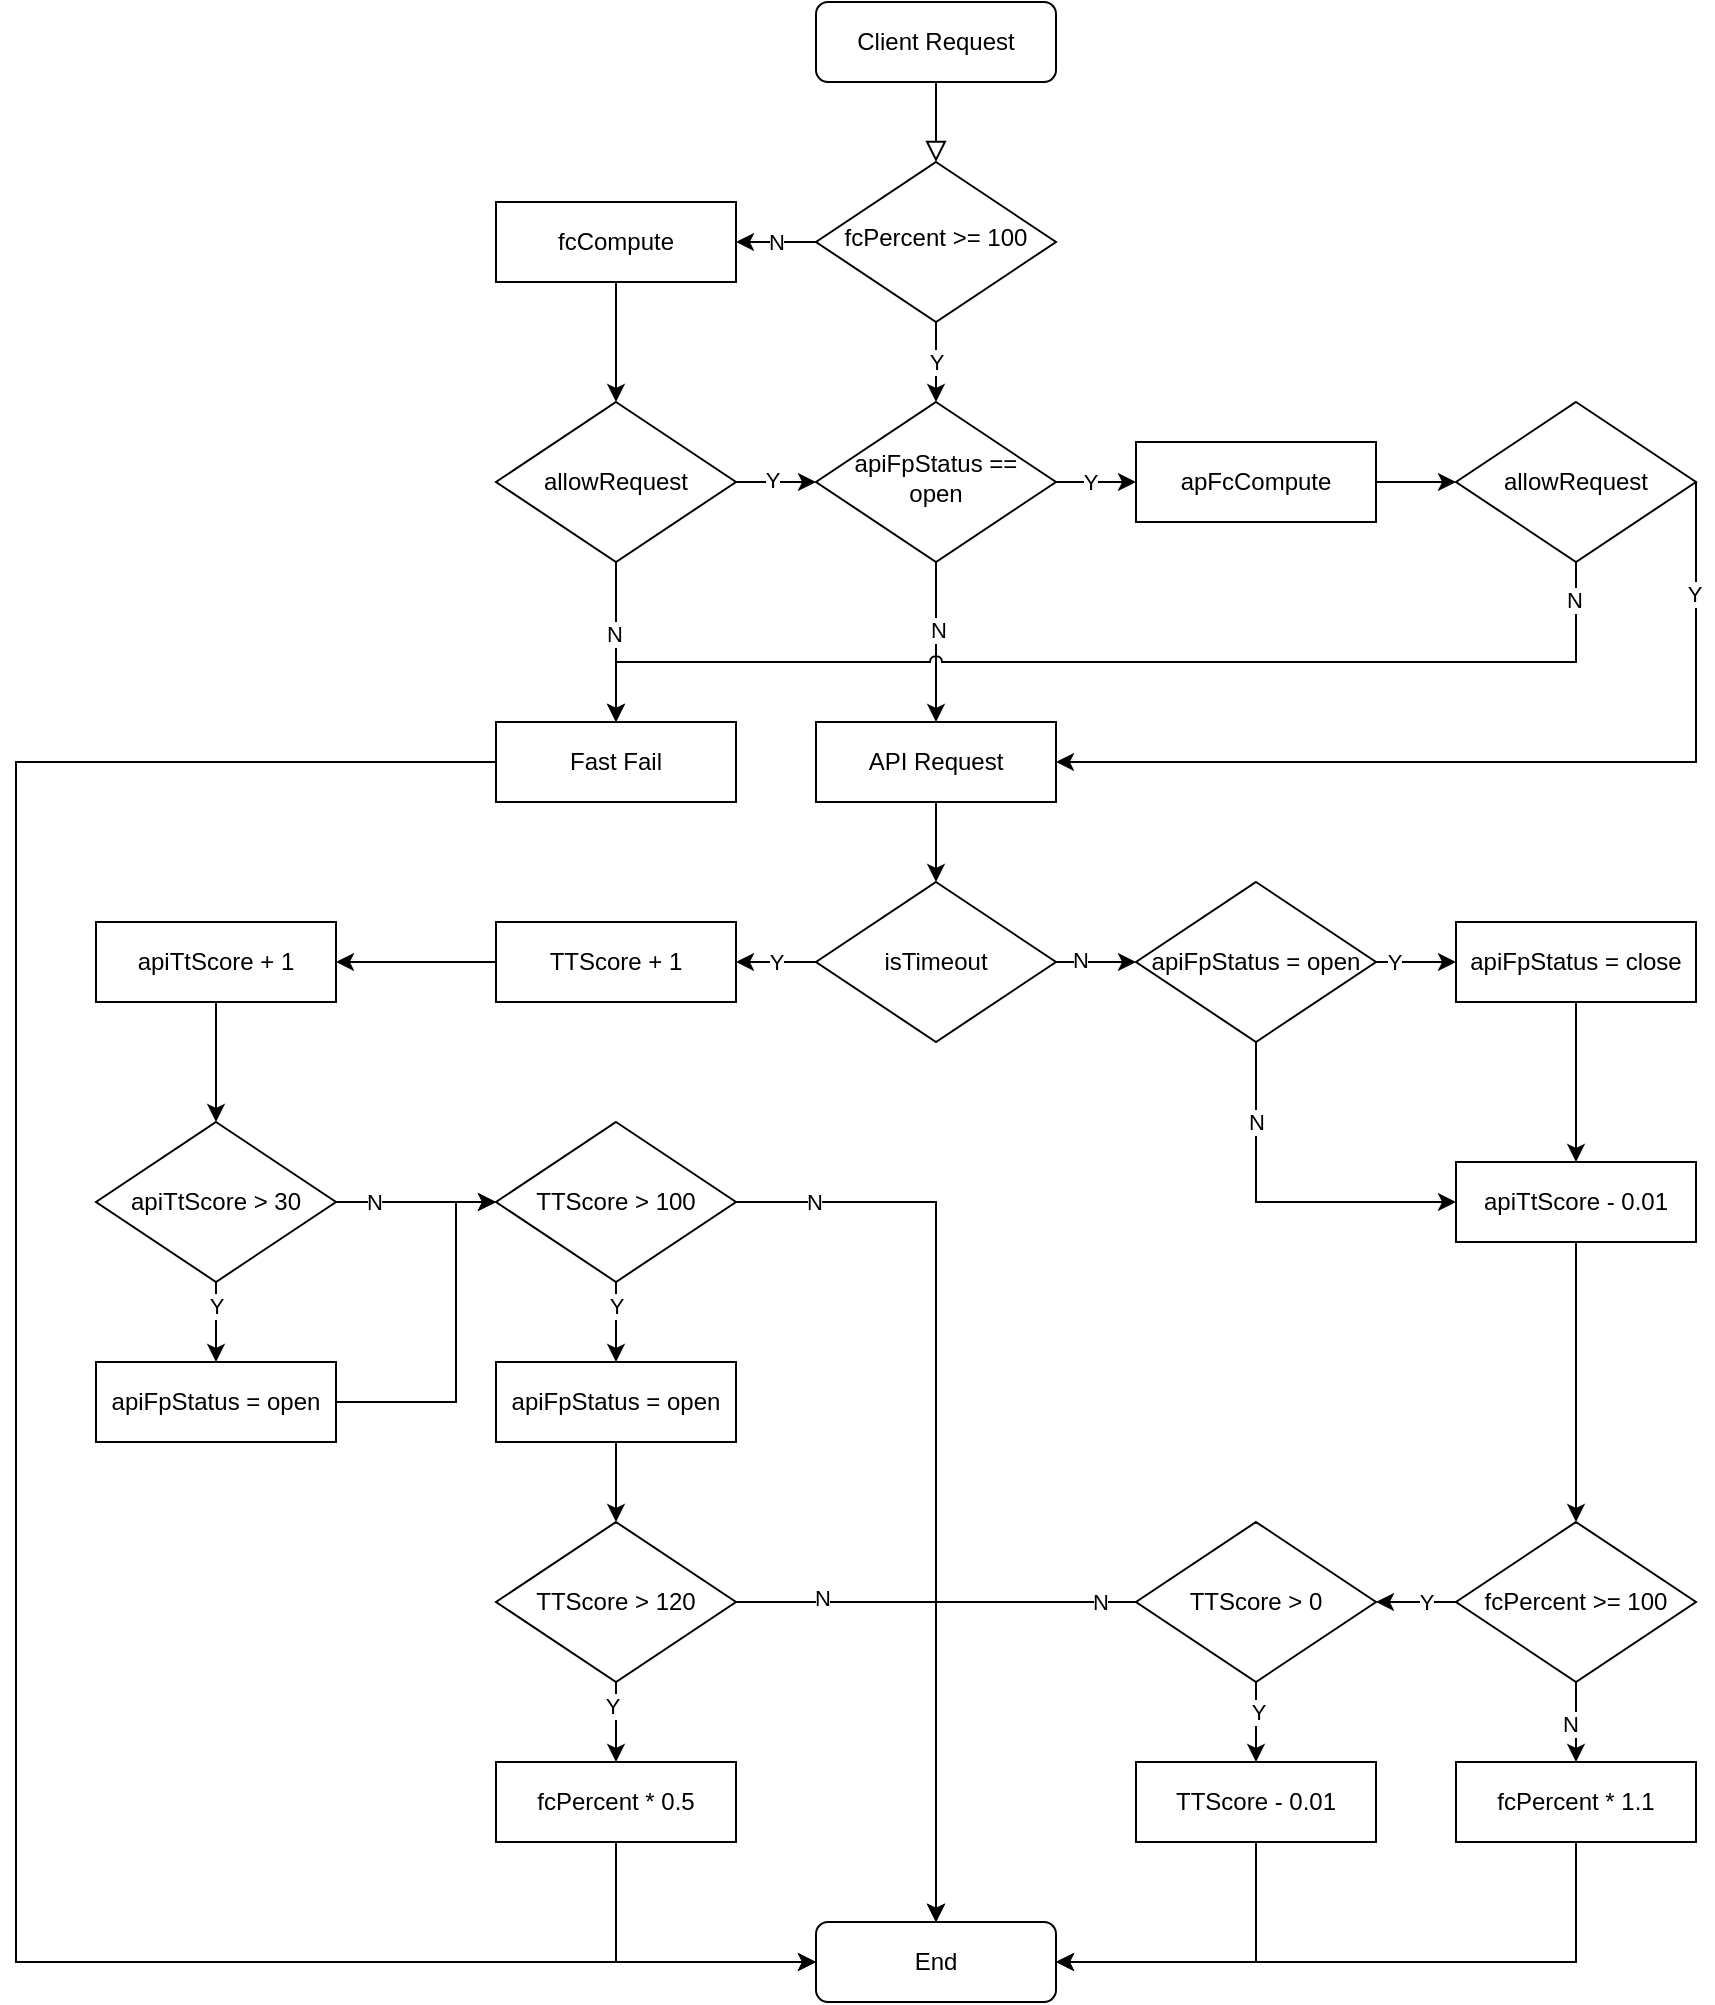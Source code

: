 <mxfile version="13.9.9" type="github">
  <diagram id="C5RBs43oDa-KdzZeNtuy" name="Page-1">
    <mxGraphModel dx="2013" dy="730" grid="1" gridSize="10" guides="1" tooltips="1" connect="1" arrows="1" fold="1" page="1" pageScale="1" pageWidth="827" pageHeight="1169" math="0" shadow="0">
      <root>
        <mxCell id="WIyWlLk6GJQsqaUBKTNV-0" />
        <mxCell id="WIyWlLk6GJQsqaUBKTNV-1" parent="WIyWlLk6GJQsqaUBKTNV-0" />
        <mxCell id="WIyWlLk6GJQsqaUBKTNV-2" value="" style="rounded=0;html=1;jettySize=auto;orthogonalLoop=1;fontSize=11;endArrow=block;endFill=0;endSize=8;strokeWidth=1;shadow=0;labelBackgroundColor=none;edgeStyle=orthogonalEdgeStyle;" parent="WIyWlLk6GJQsqaUBKTNV-1" source="WIyWlLk6GJQsqaUBKTNV-3" target="WIyWlLk6GJQsqaUBKTNV-6" edge="1">
          <mxGeometry relative="1" as="geometry" />
        </mxCell>
        <mxCell id="WIyWlLk6GJQsqaUBKTNV-3" value="Client Request" style="rounded=1;whiteSpace=wrap;html=1;fontSize=12;glass=0;strokeWidth=1;shadow=0;" parent="WIyWlLk6GJQsqaUBKTNV-1" vertex="1">
          <mxGeometry x="240" y="40" width="120" height="40" as="geometry" />
        </mxCell>
        <mxCell id="Vs3bbwnLYGWWkS4Y2I-G-81" value="Y" style="edgeStyle=orthogonalEdgeStyle;rounded=0;orthogonalLoop=1;jettySize=auto;html=1;" edge="1" parent="WIyWlLk6GJQsqaUBKTNV-1" source="WIyWlLk6GJQsqaUBKTNV-6" target="Vs3bbwnLYGWWkS4Y2I-G-80">
          <mxGeometry relative="1" as="geometry" />
        </mxCell>
        <mxCell id="Vs3bbwnLYGWWkS4Y2I-G-82" value="N" style="edgeStyle=orthogonalEdgeStyle;rounded=0;orthogonalLoop=1;jettySize=auto;html=1;" edge="1" parent="WIyWlLk6GJQsqaUBKTNV-1" source="WIyWlLk6GJQsqaUBKTNV-6" target="Vs3bbwnLYGWWkS4Y2I-G-5">
          <mxGeometry relative="1" as="geometry" />
        </mxCell>
        <mxCell id="WIyWlLk6GJQsqaUBKTNV-6" value="fcPercent &amp;gt;= 100" style="rhombus;whiteSpace=wrap;html=1;shadow=0;fontFamily=Helvetica;fontSize=12;align=center;strokeWidth=1;spacing=6;spacingTop=-4;" parent="WIyWlLk6GJQsqaUBKTNV-1" vertex="1">
          <mxGeometry x="240" y="120" width="120" height="80" as="geometry" />
        </mxCell>
        <mxCell id="Vs3bbwnLYGWWkS4Y2I-G-29" value="" style="edgeStyle=orthogonalEdgeStyle;rounded=0;orthogonalLoop=1;jettySize=auto;html=1;" edge="1" parent="WIyWlLk6GJQsqaUBKTNV-1" source="WIyWlLk6GJQsqaUBKTNV-11" target="Vs3bbwnLYGWWkS4Y2I-G-28">
          <mxGeometry relative="1" as="geometry" />
        </mxCell>
        <mxCell id="WIyWlLk6GJQsqaUBKTNV-11" value="API Request" style="rounded=0;whiteSpace=wrap;html=1;fontSize=12;glass=0;strokeWidth=1;shadow=0;" parent="WIyWlLk6GJQsqaUBKTNV-1" vertex="1">
          <mxGeometry x="240" y="400" width="120" height="40" as="geometry" />
        </mxCell>
        <mxCell id="Vs3bbwnLYGWWkS4Y2I-G-83" value="" style="edgeStyle=orthogonalEdgeStyle;rounded=0;orthogonalLoop=1;jettySize=auto;html=1;" edge="1" parent="WIyWlLk6GJQsqaUBKTNV-1" source="Vs3bbwnLYGWWkS4Y2I-G-5" target="Vs3bbwnLYGWWkS4Y2I-G-9">
          <mxGeometry relative="1" as="geometry" />
        </mxCell>
        <mxCell id="Vs3bbwnLYGWWkS4Y2I-G-89" value="" style="edgeStyle=orthogonalEdgeStyle;rounded=0;orthogonalLoop=1;jettySize=auto;html=1;entryX=0;entryY=0.5;entryDx=0;entryDy=0;exitX=0;exitY=0.5;exitDx=0;exitDy=0;" edge="1" parent="WIyWlLk6GJQsqaUBKTNV-1" source="Vs3bbwnLYGWWkS4Y2I-G-111" target="Vs3bbwnLYGWWkS4Y2I-G-34">
          <mxGeometry relative="1" as="geometry">
            <mxPoint y="530" as="targetPoint" />
            <Array as="points">
              <mxPoint x="-160" y="420" />
              <mxPoint x="-160" y="1020" />
            </Array>
          </mxGeometry>
        </mxCell>
        <mxCell id="Vs3bbwnLYGWWkS4Y2I-G-5" value="fcCompute" style="rounded=0;whiteSpace=wrap;html=1;fontSize=12;glass=0;strokeWidth=1;shadow=0;" vertex="1" parent="WIyWlLk6GJQsqaUBKTNV-1">
          <mxGeometry x="80" y="140" width="120" height="40" as="geometry" />
        </mxCell>
        <mxCell id="Vs3bbwnLYGWWkS4Y2I-G-84" value="" style="edgeStyle=orthogonalEdgeStyle;rounded=0;orthogonalLoop=1;jettySize=auto;html=1;" edge="1" parent="WIyWlLk6GJQsqaUBKTNV-1" source="Vs3bbwnLYGWWkS4Y2I-G-9" target="Vs3bbwnLYGWWkS4Y2I-G-80">
          <mxGeometry relative="1" as="geometry" />
        </mxCell>
        <mxCell id="Vs3bbwnLYGWWkS4Y2I-G-85" value="Y" style="edgeLabel;html=1;align=center;verticalAlign=middle;resizable=0;points=[];" vertex="1" connectable="0" parent="Vs3bbwnLYGWWkS4Y2I-G-84">
          <mxGeometry x="-0.108" y="1" relative="1" as="geometry">
            <mxPoint as="offset" />
          </mxGeometry>
        </mxCell>
        <mxCell id="Vs3bbwnLYGWWkS4Y2I-G-112" value="" style="edgeStyle=orthogonalEdgeStyle;rounded=0;orthogonalLoop=1;jettySize=auto;html=1;" edge="1" parent="WIyWlLk6GJQsqaUBKTNV-1" source="Vs3bbwnLYGWWkS4Y2I-G-9" target="Vs3bbwnLYGWWkS4Y2I-G-111">
          <mxGeometry relative="1" as="geometry" />
        </mxCell>
        <mxCell id="Vs3bbwnLYGWWkS4Y2I-G-113" value="N" style="edgeLabel;html=1;align=center;verticalAlign=middle;resizable=0;points=[];" vertex="1" connectable="0" parent="Vs3bbwnLYGWWkS4Y2I-G-112">
          <mxGeometry x="-0.104" y="-1" relative="1" as="geometry">
            <mxPoint as="offset" />
          </mxGeometry>
        </mxCell>
        <mxCell id="Vs3bbwnLYGWWkS4Y2I-G-9" value="allowRequest" style="rhombus;whiteSpace=wrap;html=1;" vertex="1" parent="WIyWlLk6GJQsqaUBKTNV-1">
          <mxGeometry x="80" y="240" width="120" height="80" as="geometry" />
        </mxCell>
        <mxCell id="Vs3bbwnLYGWWkS4Y2I-G-31" value="Y" style="edgeStyle=orthogonalEdgeStyle;rounded=0;orthogonalLoop=1;jettySize=auto;html=1;" edge="1" parent="WIyWlLk6GJQsqaUBKTNV-1" source="Vs3bbwnLYGWWkS4Y2I-G-28" target="Vs3bbwnLYGWWkS4Y2I-G-30">
          <mxGeometry relative="1" as="geometry" />
        </mxCell>
        <mxCell id="Vs3bbwnLYGWWkS4Y2I-G-67" value="" style="edgeStyle=orthogonalEdgeStyle;rounded=0;orthogonalLoop=1;jettySize=auto;html=1;exitX=0.5;exitY=1;exitDx=0;exitDy=0;entryX=0;entryY=0.5;entryDx=0;entryDy=0;" edge="1" parent="WIyWlLk6GJQsqaUBKTNV-1" source="Vs3bbwnLYGWWkS4Y2I-G-90" target="Vs3bbwnLYGWWkS4Y2I-G-140">
          <mxGeometry relative="1" as="geometry">
            <Array as="points">
              <mxPoint x="460" y="640" />
            </Array>
          </mxGeometry>
        </mxCell>
        <mxCell id="Vs3bbwnLYGWWkS4Y2I-G-141" value="N" style="edgeLabel;html=1;align=center;verticalAlign=middle;resizable=0;points=[];" vertex="1" connectable="0" parent="Vs3bbwnLYGWWkS4Y2I-G-67">
          <mxGeometry x="-0.56" relative="1" as="geometry">
            <mxPoint as="offset" />
          </mxGeometry>
        </mxCell>
        <mxCell id="Vs3bbwnLYGWWkS4Y2I-G-91" value="" style="edgeStyle=orthogonalEdgeStyle;rounded=0;orthogonalLoop=1;jettySize=auto;html=1;" edge="1" parent="WIyWlLk6GJQsqaUBKTNV-1" source="Vs3bbwnLYGWWkS4Y2I-G-28" target="Vs3bbwnLYGWWkS4Y2I-G-90">
          <mxGeometry relative="1" as="geometry" />
        </mxCell>
        <mxCell id="Vs3bbwnLYGWWkS4Y2I-G-92" value="N" style="edgeLabel;html=1;align=center;verticalAlign=middle;resizable=0;points=[];" vertex="1" connectable="0" parent="Vs3bbwnLYGWWkS4Y2I-G-91">
          <mxGeometry x="-0.417" y="1" relative="1" as="geometry">
            <mxPoint as="offset" />
          </mxGeometry>
        </mxCell>
        <mxCell id="Vs3bbwnLYGWWkS4Y2I-G-28" value="isTimeout" style="rhombus;whiteSpace=wrap;html=1;" vertex="1" parent="WIyWlLk6GJQsqaUBKTNV-1">
          <mxGeometry x="240" y="480" width="120" height="80" as="geometry" />
        </mxCell>
        <mxCell id="Vs3bbwnLYGWWkS4Y2I-G-139" value="" style="edgeStyle=orthogonalEdgeStyle;rounded=0;jumpStyle=arc;orthogonalLoop=1;jettySize=auto;html=1;" edge="1" parent="WIyWlLk6GJQsqaUBKTNV-1" source="Vs3bbwnLYGWWkS4Y2I-G-30" target="Vs3bbwnLYGWWkS4Y2I-G-130">
          <mxGeometry relative="1" as="geometry" />
        </mxCell>
        <mxCell id="Vs3bbwnLYGWWkS4Y2I-G-30" value="TTScore + 1" style="rounded=0;whiteSpace=wrap;html=1;fontSize=12;glass=0;strokeWidth=1;shadow=0;" vertex="1" parent="WIyWlLk6GJQsqaUBKTNV-1">
          <mxGeometry x="80" y="500" width="120" height="40" as="geometry" />
        </mxCell>
        <mxCell id="Vs3bbwnLYGWWkS4Y2I-G-34" value="End" style="rounded=1;whiteSpace=wrap;html=1;fontSize=12;glass=0;strokeWidth=1;shadow=0;" vertex="1" parent="WIyWlLk6GJQsqaUBKTNV-1">
          <mxGeometry x="240" y="1000" width="120" height="40" as="geometry" />
        </mxCell>
        <mxCell id="Vs3bbwnLYGWWkS4Y2I-G-42" value="" style="edgeStyle=orthogonalEdgeStyle;rounded=0;orthogonalLoop=1;jettySize=auto;html=1;" edge="1" parent="WIyWlLk6GJQsqaUBKTNV-1" source="Vs3bbwnLYGWWkS4Y2I-G-39" target="Vs3bbwnLYGWWkS4Y2I-G-41">
          <mxGeometry relative="1" as="geometry" />
        </mxCell>
        <mxCell id="Vs3bbwnLYGWWkS4Y2I-G-46" value="Y" style="edgeLabel;html=1;align=center;verticalAlign=middle;resizable=0;points=[];" vertex="1" connectable="0" parent="Vs3bbwnLYGWWkS4Y2I-G-42">
          <mxGeometry x="-0.417" relative="1" as="geometry">
            <mxPoint as="offset" />
          </mxGeometry>
        </mxCell>
        <mxCell id="Vs3bbwnLYGWWkS4Y2I-G-44" style="edgeStyle=orthogonalEdgeStyle;rounded=0;orthogonalLoop=1;jettySize=auto;html=1;exitX=1;exitY=0.5;exitDx=0;exitDy=0;" edge="1" parent="WIyWlLk6GJQsqaUBKTNV-1" source="Vs3bbwnLYGWWkS4Y2I-G-39" target="Vs3bbwnLYGWWkS4Y2I-G-34">
          <mxGeometry relative="1" as="geometry">
            <Array as="points">
              <mxPoint x="300" y="640" />
            </Array>
          </mxGeometry>
        </mxCell>
        <mxCell id="Vs3bbwnLYGWWkS4Y2I-G-125" value="N" style="edgeLabel;html=1;align=center;verticalAlign=middle;resizable=0;points=[];" vertex="1" connectable="0" parent="Vs3bbwnLYGWWkS4Y2I-G-44">
          <mxGeometry x="-0.83" relative="1" as="geometry">
            <mxPoint as="offset" />
          </mxGeometry>
        </mxCell>
        <mxCell id="Vs3bbwnLYGWWkS4Y2I-G-39" value="TTScore &amp;gt; 100" style="rhombus;whiteSpace=wrap;html=1;" vertex="1" parent="WIyWlLk6GJQsqaUBKTNV-1">
          <mxGeometry x="80" y="600" width="120" height="80" as="geometry" />
        </mxCell>
        <mxCell id="Vs3bbwnLYGWWkS4Y2I-G-43" value="" style="edgeStyle=orthogonalEdgeStyle;rounded=0;orthogonalLoop=1;jettySize=auto;html=1;exitX=1;exitY=0.5;exitDx=0;exitDy=0;" edge="1" parent="WIyWlLk6GJQsqaUBKTNV-1" source="Vs3bbwnLYGWWkS4Y2I-G-118" target="Vs3bbwnLYGWWkS4Y2I-G-34">
          <mxGeometry relative="1" as="geometry">
            <Array as="points">
              <mxPoint x="300" y="840" />
            </Array>
          </mxGeometry>
        </mxCell>
        <mxCell id="Vs3bbwnLYGWWkS4Y2I-G-122" value="N" style="edgeLabel;html=1;align=center;verticalAlign=middle;resizable=0;points=[];" vertex="1" connectable="0" parent="Vs3bbwnLYGWWkS4Y2I-G-43">
          <mxGeometry x="-0.669" y="2" relative="1" as="geometry">
            <mxPoint as="offset" />
          </mxGeometry>
        </mxCell>
        <mxCell id="Vs3bbwnLYGWWkS4Y2I-G-120" value="" style="edgeStyle=orthogonalEdgeStyle;rounded=0;jumpStyle=arc;orthogonalLoop=1;jettySize=auto;html=1;" edge="1" parent="WIyWlLk6GJQsqaUBKTNV-1" source="Vs3bbwnLYGWWkS4Y2I-G-41" target="Vs3bbwnLYGWWkS4Y2I-G-118">
          <mxGeometry relative="1" as="geometry" />
        </mxCell>
        <mxCell id="Vs3bbwnLYGWWkS4Y2I-G-41" value="apiFpStatus = open" style="rounded=0;whiteSpace=wrap;html=1;fontSize=12;glass=0;strokeWidth=1;shadow=0;align=center;" vertex="1" parent="WIyWlLk6GJQsqaUBKTNV-1">
          <mxGeometry x="80" y="720" width="120" height="40" as="geometry" />
        </mxCell>
        <mxCell id="Vs3bbwnLYGWWkS4Y2I-G-51" value="" style="edgeStyle=orthogonalEdgeStyle;rounded=0;orthogonalLoop=1;jettySize=auto;html=1;" edge="1" parent="WIyWlLk6GJQsqaUBKTNV-1" source="Vs3bbwnLYGWWkS4Y2I-G-47" target="Vs3bbwnLYGWWkS4Y2I-G-50">
          <mxGeometry relative="1" as="geometry" />
        </mxCell>
        <mxCell id="Vs3bbwnLYGWWkS4Y2I-G-53" value="N" style="edgeLabel;html=1;align=center;verticalAlign=middle;resizable=0;points=[];" vertex="1" connectable="0" parent="Vs3bbwnLYGWWkS4Y2I-G-51">
          <mxGeometry x="0.013" y="-3" relative="1" as="geometry">
            <mxPoint as="offset" />
          </mxGeometry>
        </mxCell>
        <mxCell id="Vs3bbwnLYGWWkS4Y2I-G-61" value="" style="edgeStyle=orthogonalEdgeStyle;rounded=0;orthogonalLoop=1;jettySize=auto;html=1;" edge="1" parent="WIyWlLk6GJQsqaUBKTNV-1" source="Vs3bbwnLYGWWkS4Y2I-G-47" target="Vs3bbwnLYGWWkS4Y2I-G-60">
          <mxGeometry relative="1" as="geometry" />
        </mxCell>
        <mxCell id="Vs3bbwnLYGWWkS4Y2I-G-62" value="Y" style="edgeLabel;html=1;align=center;verticalAlign=middle;resizable=0;points=[];" vertex="1" connectable="0" parent="Vs3bbwnLYGWWkS4Y2I-G-61">
          <mxGeometry x="-0.227" relative="1" as="geometry">
            <mxPoint as="offset" />
          </mxGeometry>
        </mxCell>
        <mxCell id="Vs3bbwnLYGWWkS4Y2I-G-47" value="fcPercent &amp;gt;= 100" style="rhombus;whiteSpace=wrap;html=1;" vertex="1" parent="WIyWlLk6GJQsqaUBKTNV-1">
          <mxGeometry x="560" y="800" width="120" height="80" as="geometry" />
        </mxCell>
        <mxCell id="Vs3bbwnLYGWWkS4Y2I-G-72" style="edgeStyle=orthogonalEdgeStyle;rounded=0;orthogonalLoop=1;jettySize=auto;html=1;entryX=1;entryY=0.5;entryDx=0;entryDy=0;" edge="1" parent="WIyWlLk6GJQsqaUBKTNV-1" source="Vs3bbwnLYGWWkS4Y2I-G-50" target="Vs3bbwnLYGWWkS4Y2I-G-34">
          <mxGeometry relative="1" as="geometry">
            <Array as="points">
              <mxPoint x="620" y="1020" />
            </Array>
          </mxGeometry>
        </mxCell>
        <mxCell id="Vs3bbwnLYGWWkS4Y2I-G-50" value="fcPercent * 1.1" style="rounded=0;whiteSpace=wrap;html=1;fontSize=12;glass=0;strokeWidth=1;shadow=0;" vertex="1" parent="WIyWlLk6GJQsqaUBKTNV-1">
          <mxGeometry x="560" y="920" width="120" height="40" as="geometry" />
        </mxCell>
        <mxCell id="Vs3bbwnLYGWWkS4Y2I-G-64" value="" style="edgeStyle=orthogonalEdgeStyle;rounded=0;orthogonalLoop=1;jettySize=auto;html=1;" edge="1" parent="WIyWlLk6GJQsqaUBKTNV-1" source="Vs3bbwnLYGWWkS4Y2I-G-60" target="Vs3bbwnLYGWWkS4Y2I-G-63">
          <mxGeometry relative="1" as="geometry" />
        </mxCell>
        <mxCell id="Vs3bbwnLYGWWkS4Y2I-G-65" value="Y" style="edgeLabel;html=1;align=center;verticalAlign=middle;resizable=0;points=[];" vertex="1" connectable="0" parent="Vs3bbwnLYGWWkS4Y2I-G-64">
          <mxGeometry x="-0.278" y="1" relative="1" as="geometry">
            <mxPoint as="offset" />
          </mxGeometry>
        </mxCell>
        <mxCell id="Vs3bbwnLYGWWkS4Y2I-G-102" value="" style="edgeStyle=orthogonalEdgeStyle;rounded=0;orthogonalLoop=1;jettySize=auto;html=1;entryX=0.5;entryY=0;entryDx=0;entryDy=0;" edge="1" parent="WIyWlLk6GJQsqaUBKTNV-1" source="Vs3bbwnLYGWWkS4Y2I-G-60" target="Vs3bbwnLYGWWkS4Y2I-G-34">
          <mxGeometry relative="1" as="geometry">
            <Array as="points">
              <mxPoint x="300" y="840" />
            </Array>
          </mxGeometry>
        </mxCell>
        <mxCell id="Vs3bbwnLYGWWkS4Y2I-G-128" value="N" style="edgeLabel;html=1;align=center;verticalAlign=middle;resizable=0;points=[];" vertex="1" connectable="0" parent="Vs3bbwnLYGWWkS4Y2I-G-102">
          <mxGeometry x="-0.857" relative="1" as="geometry">
            <mxPoint as="offset" />
          </mxGeometry>
        </mxCell>
        <mxCell id="Vs3bbwnLYGWWkS4Y2I-G-60" value="TTScore &amp;gt; 0" style="rhombus;whiteSpace=wrap;html=1;" vertex="1" parent="WIyWlLk6GJQsqaUBKTNV-1">
          <mxGeometry x="400" y="800" width="120" height="80" as="geometry" />
        </mxCell>
        <mxCell id="Vs3bbwnLYGWWkS4Y2I-G-70" style="edgeStyle=orthogonalEdgeStyle;rounded=0;orthogonalLoop=1;jettySize=auto;html=1;entryX=1;entryY=0.5;entryDx=0;entryDy=0;exitX=0.5;exitY=1;exitDx=0;exitDy=0;" edge="1" parent="WIyWlLk6GJQsqaUBKTNV-1" source="Vs3bbwnLYGWWkS4Y2I-G-63" target="Vs3bbwnLYGWWkS4Y2I-G-34">
          <mxGeometry relative="1" as="geometry">
            <Array as="points">
              <mxPoint x="460" y="1020" />
            </Array>
          </mxGeometry>
        </mxCell>
        <mxCell id="Vs3bbwnLYGWWkS4Y2I-G-63" value="TTScore - 0.01" style="rounded=0;whiteSpace=wrap;html=1;fontSize=12;glass=0;strokeWidth=1;shadow=0;" vertex="1" parent="WIyWlLk6GJQsqaUBKTNV-1">
          <mxGeometry x="400" y="920" width="120" height="40" as="geometry" />
        </mxCell>
        <mxCell id="Vs3bbwnLYGWWkS4Y2I-G-86" value="" style="edgeStyle=orthogonalEdgeStyle;rounded=0;orthogonalLoop=1;jettySize=auto;html=1;" edge="1" parent="WIyWlLk6GJQsqaUBKTNV-1" source="Vs3bbwnLYGWWkS4Y2I-G-80" target="WIyWlLk6GJQsqaUBKTNV-11">
          <mxGeometry relative="1" as="geometry" />
        </mxCell>
        <mxCell id="Vs3bbwnLYGWWkS4Y2I-G-87" value="N" style="edgeLabel;html=1;align=center;verticalAlign=middle;resizable=0;points=[];" vertex="1" connectable="0" parent="Vs3bbwnLYGWWkS4Y2I-G-86">
          <mxGeometry x="-0.146" y="1" relative="1" as="geometry">
            <mxPoint as="offset" />
          </mxGeometry>
        </mxCell>
        <mxCell id="Vs3bbwnLYGWWkS4Y2I-G-104" value="" style="edgeStyle=orthogonalEdgeStyle;rounded=0;orthogonalLoop=1;jettySize=auto;html=1;" edge="1" parent="WIyWlLk6GJQsqaUBKTNV-1" source="Vs3bbwnLYGWWkS4Y2I-G-80" target="Vs3bbwnLYGWWkS4Y2I-G-103">
          <mxGeometry relative="1" as="geometry" />
        </mxCell>
        <mxCell id="Vs3bbwnLYGWWkS4Y2I-G-105" value="Y" style="edgeLabel;html=1;align=center;verticalAlign=middle;resizable=0;points=[];" vertex="1" connectable="0" parent="Vs3bbwnLYGWWkS4Y2I-G-104">
          <mxGeometry x="-0.167" relative="1" as="geometry">
            <mxPoint as="offset" />
          </mxGeometry>
        </mxCell>
        <mxCell id="Vs3bbwnLYGWWkS4Y2I-G-80" value="apiFpStatus == open" style="rhombus;whiteSpace=wrap;html=1;shadow=0;fontFamily=Helvetica;fontSize=12;align=center;strokeWidth=1;spacing=6;spacingTop=-4;" vertex="1" parent="WIyWlLk6GJQsqaUBKTNV-1">
          <mxGeometry x="240" y="240" width="120" height="80" as="geometry" />
        </mxCell>
        <mxCell id="Vs3bbwnLYGWWkS4Y2I-G-94" value="" style="edgeStyle=orthogonalEdgeStyle;rounded=0;orthogonalLoop=1;jettySize=auto;html=1;" edge="1" parent="WIyWlLk6GJQsqaUBKTNV-1" source="Vs3bbwnLYGWWkS4Y2I-G-90" target="Vs3bbwnLYGWWkS4Y2I-G-93">
          <mxGeometry relative="1" as="geometry" />
        </mxCell>
        <mxCell id="Vs3bbwnLYGWWkS4Y2I-G-95" value="Y" style="edgeLabel;html=1;align=center;verticalAlign=middle;resizable=0;points=[];" vertex="1" connectable="0" parent="Vs3bbwnLYGWWkS4Y2I-G-94">
          <mxGeometry x="-0.583" relative="1" as="geometry">
            <mxPoint as="offset" />
          </mxGeometry>
        </mxCell>
        <mxCell id="Vs3bbwnLYGWWkS4Y2I-G-90" value="apiFpStatus = open" style="rhombus;whiteSpace=wrap;html=1;" vertex="1" parent="WIyWlLk6GJQsqaUBKTNV-1">
          <mxGeometry x="400" y="480" width="120" height="80" as="geometry" />
        </mxCell>
        <mxCell id="Vs3bbwnLYGWWkS4Y2I-G-98" style="edgeStyle=orthogonalEdgeStyle;rounded=0;orthogonalLoop=1;jettySize=auto;html=1;entryX=0.5;entryY=0;entryDx=0;entryDy=0;" edge="1" parent="WIyWlLk6GJQsqaUBKTNV-1" source="Vs3bbwnLYGWWkS4Y2I-G-93" target="Vs3bbwnLYGWWkS4Y2I-G-140">
          <mxGeometry relative="1" as="geometry">
            <Array as="points" />
          </mxGeometry>
        </mxCell>
        <mxCell id="Vs3bbwnLYGWWkS4Y2I-G-93" value="apiFpStatus = close" style="rounded=0;whiteSpace=wrap;html=1;fontSize=12;glass=0;strokeWidth=1;shadow=0;" vertex="1" parent="WIyWlLk6GJQsqaUBKTNV-1">
          <mxGeometry x="560" y="500" width="120" height="40" as="geometry" />
        </mxCell>
        <mxCell id="Vs3bbwnLYGWWkS4Y2I-G-108" value="" style="edgeStyle=orthogonalEdgeStyle;rounded=0;orthogonalLoop=1;jettySize=auto;html=1;" edge="1" parent="WIyWlLk6GJQsqaUBKTNV-1" source="Vs3bbwnLYGWWkS4Y2I-G-103" target="Vs3bbwnLYGWWkS4Y2I-G-107">
          <mxGeometry relative="1" as="geometry" />
        </mxCell>
        <mxCell id="Vs3bbwnLYGWWkS4Y2I-G-103" value="apFcCompute" style="rounded=0;whiteSpace=wrap;html=1;fontSize=12;glass=0;strokeWidth=1;shadow=0;" vertex="1" parent="WIyWlLk6GJQsqaUBKTNV-1">
          <mxGeometry x="400" y="260" width="120" height="40" as="geometry" />
        </mxCell>
        <mxCell id="Vs3bbwnLYGWWkS4Y2I-G-115" value="" style="edgeStyle=orthogonalEdgeStyle;rounded=0;orthogonalLoop=1;jettySize=auto;html=1;entryX=0.5;entryY=0;entryDx=0;entryDy=0;exitX=0.5;exitY=1;exitDx=0;exitDy=0;jumpStyle=arc;" edge="1" parent="WIyWlLk6GJQsqaUBKTNV-1" source="Vs3bbwnLYGWWkS4Y2I-G-107" target="Vs3bbwnLYGWWkS4Y2I-G-111">
          <mxGeometry relative="1" as="geometry">
            <Array as="points">
              <mxPoint x="620" y="370" />
              <mxPoint x="140" y="370" />
            </Array>
          </mxGeometry>
        </mxCell>
        <mxCell id="Vs3bbwnLYGWWkS4Y2I-G-129" value="N" style="edgeLabel;html=1;align=center;verticalAlign=middle;resizable=0;points=[];" vertex="1" connectable="0" parent="Vs3bbwnLYGWWkS4Y2I-G-115">
          <mxGeometry x="-0.934" y="-1" relative="1" as="geometry">
            <mxPoint as="offset" />
          </mxGeometry>
        </mxCell>
        <mxCell id="Vs3bbwnLYGWWkS4Y2I-G-116" style="edgeStyle=orthogonalEdgeStyle;rounded=0;jumpStyle=arc;orthogonalLoop=1;jettySize=auto;html=1;entryX=1;entryY=0.5;entryDx=0;entryDy=0;exitX=1;exitY=0.5;exitDx=0;exitDy=0;" edge="1" parent="WIyWlLk6GJQsqaUBKTNV-1" source="Vs3bbwnLYGWWkS4Y2I-G-107" target="WIyWlLk6GJQsqaUBKTNV-11">
          <mxGeometry relative="1" as="geometry">
            <Array as="points">
              <mxPoint x="680" y="420" />
            </Array>
          </mxGeometry>
        </mxCell>
        <mxCell id="Vs3bbwnLYGWWkS4Y2I-G-117" value="Y" style="edgeLabel;html=1;align=center;verticalAlign=middle;resizable=0;points=[];" vertex="1" connectable="0" parent="Vs3bbwnLYGWWkS4Y2I-G-116">
          <mxGeometry x="-0.757" y="-1" relative="1" as="geometry">
            <mxPoint as="offset" />
          </mxGeometry>
        </mxCell>
        <mxCell id="Vs3bbwnLYGWWkS4Y2I-G-107" value="allowRequest" style="rhombus;whiteSpace=wrap;html=1;" vertex="1" parent="WIyWlLk6GJQsqaUBKTNV-1">
          <mxGeometry x="560" y="240" width="120" height="80" as="geometry" />
        </mxCell>
        <mxCell id="Vs3bbwnLYGWWkS4Y2I-G-111" value="Fast Fail" style="rounded=0;whiteSpace=wrap;html=1;fontSize=12;glass=0;strokeWidth=1;shadow=0;" vertex="1" parent="WIyWlLk6GJQsqaUBKTNV-1">
          <mxGeometry x="80" y="400" width="120" height="40" as="geometry" />
        </mxCell>
        <mxCell id="Vs3bbwnLYGWWkS4Y2I-G-121" value="" style="edgeStyle=orthogonalEdgeStyle;rounded=0;jumpStyle=arc;orthogonalLoop=1;jettySize=auto;html=1;" edge="1" parent="WIyWlLk6GJQsqaUBKTNV-1" source="Vs3bbwnLYGWWkS4Y2I-G-118" target="Vs3bbwnLYGWWkS4Y2I-G-119">
          <mxGeometry relative="1" as="geometry" />
        </mxCell>
        <mxCell id="Vs3bbwnLYGWWkS4Y2I-G-124" value="Y" style="edgeLabel;html=1;align=center;verticalAlign=middle;resizable=0;points=[];" vertex="1" connectable="0" parent="Vs3bbwnLYGWWkS4Y2I-G-121">
          <mxGeometry x="-0.4" y="-2" relative="1" as="geometry">
            <mxPoint as="offset" />
          </mxGeometry>
        </mxCell>
        <mxCell id="Vs3bbwnLYGWWkS4Y2I-G-118" value="TTScore &amp;gt; 120" style="rhombus;whiteSpace=wrap;html=1;" vertex="1" parent="WIyWlLk6GJQsqaUBKTNV-1">
          <mxGeometry x="80" y="800" width="120" height="80" as="geometry" />
        </mxCell>
        <mxCell id="Vs3bbwnLYGWWkS4Y2I-G-123" style="edgeStyle=orthogonalEdgeStyle;rounded=0;jumpStyle=arc;orthogonalLoop=1;jettySize=auto;html=1;entryX=0;entryY=0.5;entryDx=0;entryDy=0;" edge="1" parent="WIyWlLk6GJQsqaUBKTNV-1" source="Vs3bbwnLYGWWkS4Y2I-G-119" target="Vs3bbwnLYGWWkS4Y2I-G-34">
          <mxGeometry relative="1" as="geometry">
            <Array as="points">
              <mxPoint x="140" y="1020" />
            </Array>
          </mxGeometry>
        </mxCell>
        <mxCell id="Vs3bbwnLYGWWkS4Y2I-G-119" value="fcPercent * 0.5" style="rounded=0;whiteSpace=wrap;html=1;fontSize=12;glass=0;strokeWidth=1;shadow=0;align=center;" vertex="1" parent="WIyWlLk6GJQsqaUBKTNV-1">
          <mxGeometry x="80" y="920" width="120" height="40" as="geometry" />
        </mxCell>
        <mxCell id="Vs3bbwnLYGWWkS4Y2I-G-132" value="" style="edgeStyle=orthogonalEdgeStyle;rounded=0;jumpStyle=arc;orthogonalLoop=1;jettySize=auto;html=1;" edge="1" parent="WIyWlLk6GJQsqaUBKTNV-1" source="Vs3bbwnLYGWWkS4Y2I-G-130" target="Vs3bbwnLYGWWkS4Y2I-G-131">
          <mxGeometry relative="1" as="geometry" />
        </mxCell>
        <mxCell id="Vs3bbwnLYGWWkS4Y2I-G-130" value="apiTtScore + 1" style="rounded=0;whiteSpace=wrap;html=1;fontSize=12;glass=0;strokeWidth=1;shadow=0;" vertex="1" parent="WIyWlLk6GJQsqaUBKTNV-1">
          <mxGeometry x="-120" y="500" width="120" height="40" as="geometry" />
        </mxCell>
        <mxCell id="Vs3bbwnLYGWWkS4Y2I-G-133" value="" style="edgeStyle=orthogonalEdgeStyle;rounded=0;jumpStyle=arc;orthogonalLoop=1;jettySize=auto;html=1;" edge="1" parent="WIyWlLk6GJQsqaUBKTNV-1" source="Vs3bbwnLYGWWkS4Y2I-G-131" target="Vs3bbwnLYGWWkS4Y2I-G-39">
          <mxGeometry relative="1" as="geometry" />
        </mxCell>
        <mxCell id="Vs3bbwnLYGWWkS4Y2I-G-134" value="N" style="edgeLabel;html=1;align=center;verticalAlign=middle;resizable=0;points=[];" vertex="1" connectable="0" parent="Vs3bbwnLYGWWkS4Y2I-G-133">
          <mxGeometry x="-0.52" relative="1" as="geometry">
            <mxPoint as="offset" />
          </mxGeometry>
        </mxCell>
        <mxCell id="Vs3bbwnLYGWWkS4Y2I-G-137" value="" style="edgeStyle=orthogonalEdgeStyle;rounded=0;jumpStyle=arc;orthogonalLoop=1;jettySize=auto;html=1;" edge="1" parent="WIyWlLk6GJQsqaUBKTNV-1" source="Vs3bbwnLYGWWkS4Y2I-G-131" target="Vs3bbwnLYGWWkS4Y2I-G-136">
          <mxGeometry relative="1" as="geometry" />
        </mxCell>
        <mxCell id="Vs3bbwnLYGWWkS4Y2I-G-143" value="Y" style="edgeLabel;html=1;align=center;verticalAlign=middle;resizable=0;points=[];" vertex="1" connectable="0" parent="Vs3bbwnLYGWWkS4Y2I-G-137">
          <mxGeometry x="-0.4" relative="1" as="geometry">
            <mxPoint as="offset" />
          </mxGeometry>
        </mxCell>
        <mxCell id="Vs3bbwnLYGWWkS4Y2I-G-131" value="apiTtScore&amp;nbsp;&amp;gt; 30" style="rhombus;whiteSpace=wrap;html=1;" vertex="1" parent="WIyWlLk6GJQsqaUBKTNV-1">
          <mxGeometry x="-120" y="600" width="120" height="80" as="geometry" />
        </mxCell>
        <mxCell id="Vs3bbwnLYGWWkS4Y2I-G-138" style="edgeStyle=orthogonalEdgeStyle;rounded=0;jumpStyle=arc;orthogonalLoop=1;jettySize=auto;html=1;" edge="1" parent="WIyWlLk6GJQsqaUBKTNV-1" source="Vs3bbwnLYGWWkS4Y2I-G-136">
          <mxGeometry relative="1" as="geometry">
            <mxPoint x="80" y="640" as="targetPoint" />
            <Array as="points">
              <mxPoint x="60" y="740" />
              <mxPoint x="60" y="640" />
            </Array>
          </mxGeometry>
        </mxCell>
        <mxCell id="Vs3bbwnLYGWWkS4Y2I-G-136" value="apiFpStatus = open" style="rounded=0;whiteSpace=wrap;html=1;fontSize=12;glass=0;strokeWidth=1;shadow=0;align=center;" vertex="1" parent="WIyWlLk6GJQsqaUBKTNV-1">
          <mxGeometry x="-120" y="720" width="120" height="40" as="geometry" />
        </mxCell>
        <mxCell id="Vs3bbwnLYGWWkS4Y2I-G-142" style="edgeStyle=orthogonalEdgeStyle;rounded=0;jumpStyle=arc;orthogonalLoop=1;jettySize=auto;html=1;" edge="1" parent="WIyWlLk6GJQsqaUBKTNV-1" source="Vs3bbwnLYGWWkS4Y2I-G-140" target="Vs3bbwnLYGWWkS4Y2I-G-47">
          <mxGeometry relative="1" as="geometry" />
        </mxCell>
        <mxCell id="Vs3bbwnLYGWWkS4Y2I-G-140" value="apiTtScore - 0.01" style="rounded=0;whiteSpace=wrap;html=1;fontSize=12;glass=0;strokeWidth=1;shadow=0;" vertex="1" parent="WIyWlLk6GJQsqaUBKTNV-1">
          <mxGeometry x="560" y="620" width="120" height="40" as="geometry" />
        </mxCell>
      </root>
    </mxGraphModel>
  </diagram>
</mxfile>
